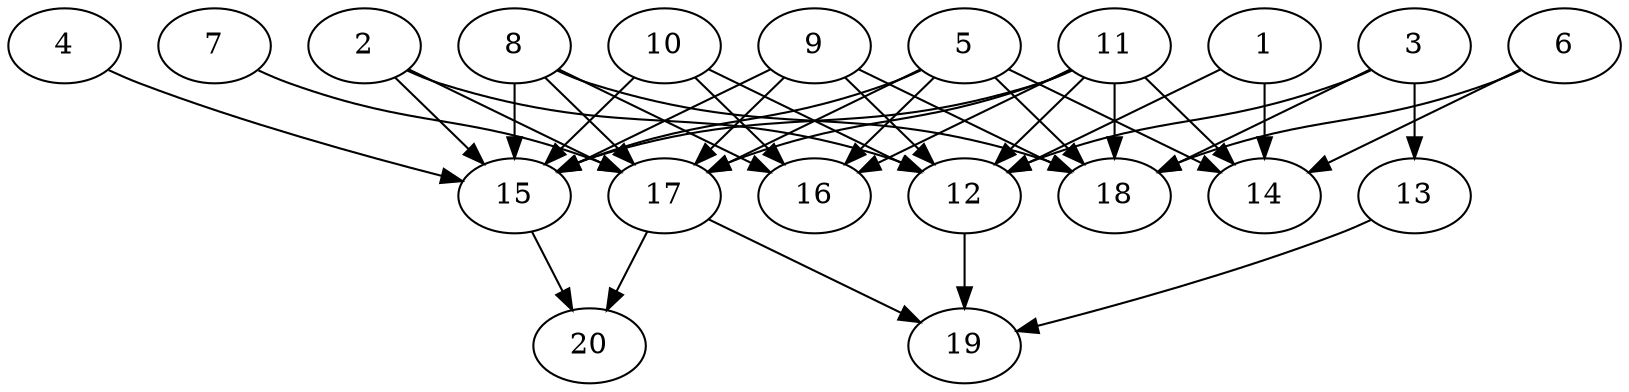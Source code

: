 // DAG automatically generated by daggen at Tue Aug  6 16:20:30 2019
// ./daggen --dot -n 20 --ccr 0.3 --fat 0.7 --regular 0.5 --density 0.6 --mindata 5242880 --maxdata 52428800 
digraph G {
  1 [size="142073173", alpha="0.08", expect_size="42621952"] 
  1 -> 12 [size ="42621952"]
  1 -> 14 [size ="42621952"]
  2 [size="89251840", alpha="0.19", expect_size="26775552"] 
  2 -> 12 [size ="26775552"]
  2 -> 15 [size ="26775552"]
  2 -> 17 [size ="26775552"]
  3 [size="96508587", alpha="0.12", expect_size="28952576"] 
  3 -> 12 [size ="28952576"]
  3 -> 13 [size ="28952576"]
  3 -> 18 [size ="28952576"]
  4 [size="75421013", alpha="0.18", expect_size="22626304"] 
  4 -> 15 [size ="22626304"]
  5 [size="73099947", alpha="0.18", expect_size="21929984"] 
  5 -> 14 [size ="21929984"]
  5 -> 15 [size ="21929984"]
  5 -> 16 [size ="21929984"]
  5 -> 17 [size ="21929984"]
  5 -> 18 [size ="21929984"]
  6 [size="163635200", alpha="0.20", expect_size="49090560"] 
  6 -> 14 [size ="49090560"]
  6 -> 18 [size ="49090560"]
  7 [size="91634347", alpha="0.14", expect_size="27490304"] 
  7 -> 17 [size ="27490304"]
  8 [size="58231467", alpha="0.18", expect_size="17469440"] 
  8 -> 15 [size ="17469440"]
  8 -> 16 [size ="17469440"]
  8 -> 17 [size ="17469440"]
  8 -> 18 [size ="17469440"]
  9 [size="73622187", alpha="0.08", expect_size="22086656"] 
  9 -> 12 [size ="22086656"]
  9 -> 15 [size ="22086656"]
  9 -> 17 [size ="22086656"]
  9 -> 18 [size ="22086656"]
  10 [size="43820373", alpha="0.17", expect_size="13146112"] 
  10 -> 12 [size ="13146112"]
  10 -> 15 [size ="13146112"]
  10 -> 16 [size ="13146112"]
  11 [size="111407787", alpha="0.17", expect_size="33422336"] 
  11 -> 12 [size ="33422336"]
  11 -> 14 [size ="33422336"]
  11 -> 15 [size ="33422336"]
  11 -> 16 [size ="33422336"]
  11 -> 17 [size ="33422336"]
  11 -> 18 [size ="33422336"]
  12 [size="172369920", alpha="0.17", expect_size="51710976"] 
  12 -> 19 [size ="51710976"]
  13 [size="163126613", alpha="0.01", expect_size="48937984"] 
  13 -> 19 [size ="48937984"]
  14 [size="101853867", alpha="0.12", expect_size="30556160"] 
  15 [size="87767040", alpha="0.10", expect_size="26330112"] 
  15 -> 20 [size ="26330112"]
  16 [size="71659520", alpha="0.10", expect_size="21497856"] 
  17 [size="69174613", alpha="0.08", expect_size="20752384"] 
  17 -> 19 [size ="20752384"]
  17 -> 20 [size ="20752384"]
  18 [size="19787093", alpha="0.03", expect_size="5936128"] 
  19 [size="159064747", alpha="0.16", expect_size="47719424"] 
  20 [size="63450453", alpha="0.10", expect_size="19035136"] 
}
